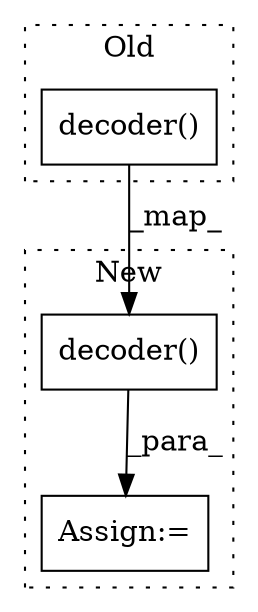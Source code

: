 digraph G {
subgraph cluster0 {
1 [label="decoder()" a="75" s="3693,3729" l="13,1" shape="box"];
label = "Old";
style="dotted";
}
subgraph cluster1 {
2 [label="decoder()" a="75" s="3992,4028" l="13,1" shape="box"];
3 [label="Assign:=" a="68" s="4228" l="3" shape="box"];
label = "New";
style="dotted";
}
1 -> 2 [label="_map_"];
2 -> 3 [label="_para_"];
}